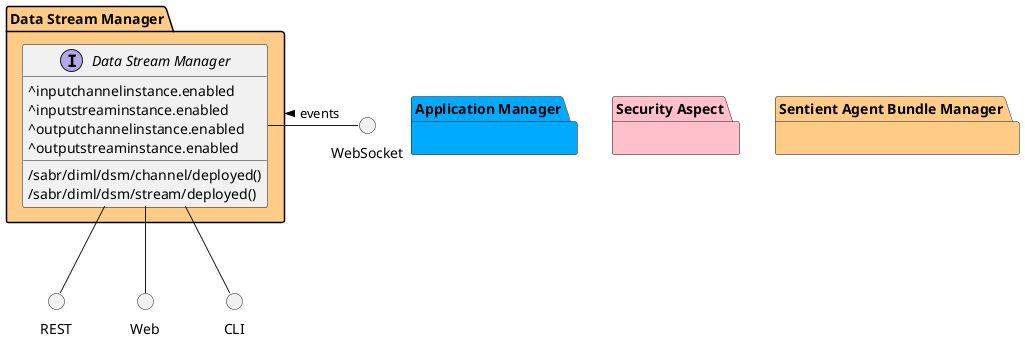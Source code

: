 @startuml


package "Application Manager" #00aaff {

}

package "Data Stream Manager" #ffcc88 {

}

package "Security Aspect" #pink {

}

package "Sentient Agent Bundle Manager" #ffcc88 {

}


package "Data Stream Manager" #ffcc88 {

    interface "Data Stream Manager" as i {
            ^inputchannelinstance.enabled
            ^inputstreaminstance.enabled
            ^outputchannelinstance.enabled
            ^outputstreaminstance.enabled

            /sabr/diml/dsm/channel/deployed()
            /sabr/diml/dsm/stream/deployed()

    }
}

circle REST
circle Web
circle CLI
circle WebSocket

i -down- Web
i -down- CLI
i -down- REST
WebSocket -left- i: events >

package "Data Stream Manager" #ffcc88 {


}



@enduml

